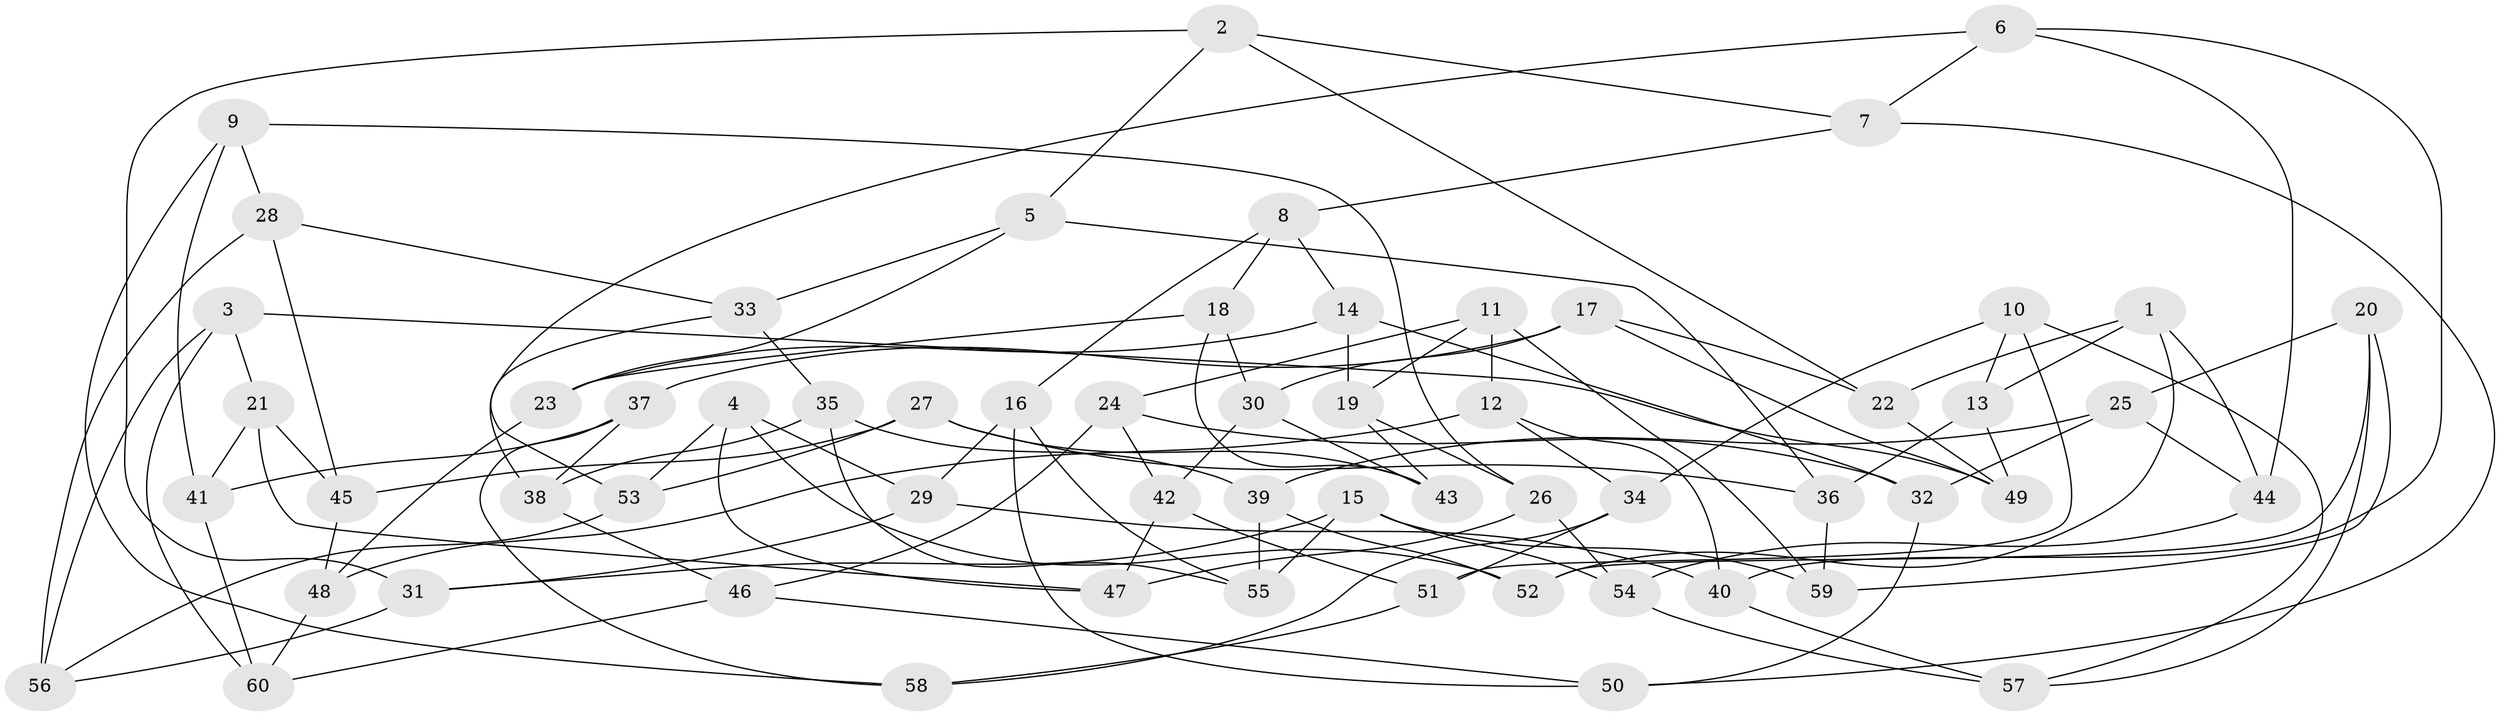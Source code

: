 // Generated by graph-tools (version 1.1) at 2025/50/03/09/25 03:50:46]
// undirected, 60 vertices, 120 edges
graph export_dot {
graph [start="1"]
  node [color=gray90,style=filled];
  1;
  2;
  3;
  4;
  5;
  6;
  7;
  8;
  9;
  10;
  11;
  12;
  13;
  14;
  15;
  16;
  17;
  18;
  19;
  20;
  21;
  22;
  23;
  24;
  25;
  26;
  27;
  28;
  29;
  30;
  31;
  32;
  33;
  34;
  35;
  36;
  37;
  38;
  39;
  40;
  41;
  42;
  43;
  44;
  45;
  46;
  47;
  48;
  49;
  50;
  51;
  52;
  53;
  54;
  55;
  56;
  57;
  58;
  59;
  60;
  1 -- 44;
  1 -- 13;
  1 -- 52;
  1 -- 22;
  2 -- 22;
  2 -- 31;
  2 -- 5;
  2 -- 7;
  3 -- 60;
  3 -- 21;
  3 -- 49;
  3 -- 56;
  4 -- 52;
  4 -- 47;
  4 -- 53;
  4 -- 29;
  5 -- 23;
  5 -- 33;
  5 -- 36;
  6 -- 40;
  6 -- 44;
  6 -- 53;
  6 -- 7;
  7 -- 50;
  7 -- 8;
  8 -- 18;
  8 -- 14;
  8 -- 16;
  9 -- 58;
  9 -- 28;
  9 -- 26;
  9 -- 41;
  10 -- 13;
  10 -- 51;
  10 -- 57;
  10 -- 34;
  11 -- 24;
  11 -- 19;
  11 -- 59;
  11 -- 12;
  12 -- 40;
  12 -- 34;
  12 -- 48;
  13 -- 49;
  13 -- 36;
  14 -- 23;
  14 -- 32;
  14 -- 19;
  15 -- 31;
  15 -- 54;
  15 -- 55;
  15 -- 59;
  16 -- 55;
  16 -- 29;
  16 -- 50;
  17 -- 49;
  17 -- 30;
  17 -- 37;
  17 -- 22;
  18 -- 43;
  18 -- 23;
  18 -- 30;
  19 -- 43;
  19 -- 26;
  20 -- 59;
  20 -- 52;
  20 -- 25;
  20 -- 57;
  21 -- 41;
  21 -- 45;
  21 -- 47;
  22 -- 49;
  23 -- 48;
  24 -- 46;
  24 -- 42;
  24 -- 32;
  25 -- 39;
  25 -- 44;
  25 -- 32;
  26 -- 54;
  26 -- 47;
  27 -- 43;
  27 -- 36;
  27 -- 45;
  27 -- 53;
  28 -- 56;
  28 -- 33;
  28 -- 45;
  29 -- 40;
  29 -- 31;
  30 -- 43;
  30 -- 42;
  31 -- 56;
  32 -- 50;
  33 -- 35;
  33 -- 38;
  34 -- 58;
  34 -- 51;
  35 -- 38;
  35 -- 55;
  35 -- 39;
  36 -- 59;
  37 -- 58;
  37 -- 38;
  37 -- 41;
  38 -- 46;
  39 -- 52;
  39 -- 55;
  40 -- 57;
  41 -- 60;
  42 -- 47;
  42 -- 51;
  44 -- 54;
  45 -- 48;
  46 -- 60;
  46 -- 50;
  48 -- 60;
  51 -- 58;
  53 -- 56;
  54 -- 57;
}
